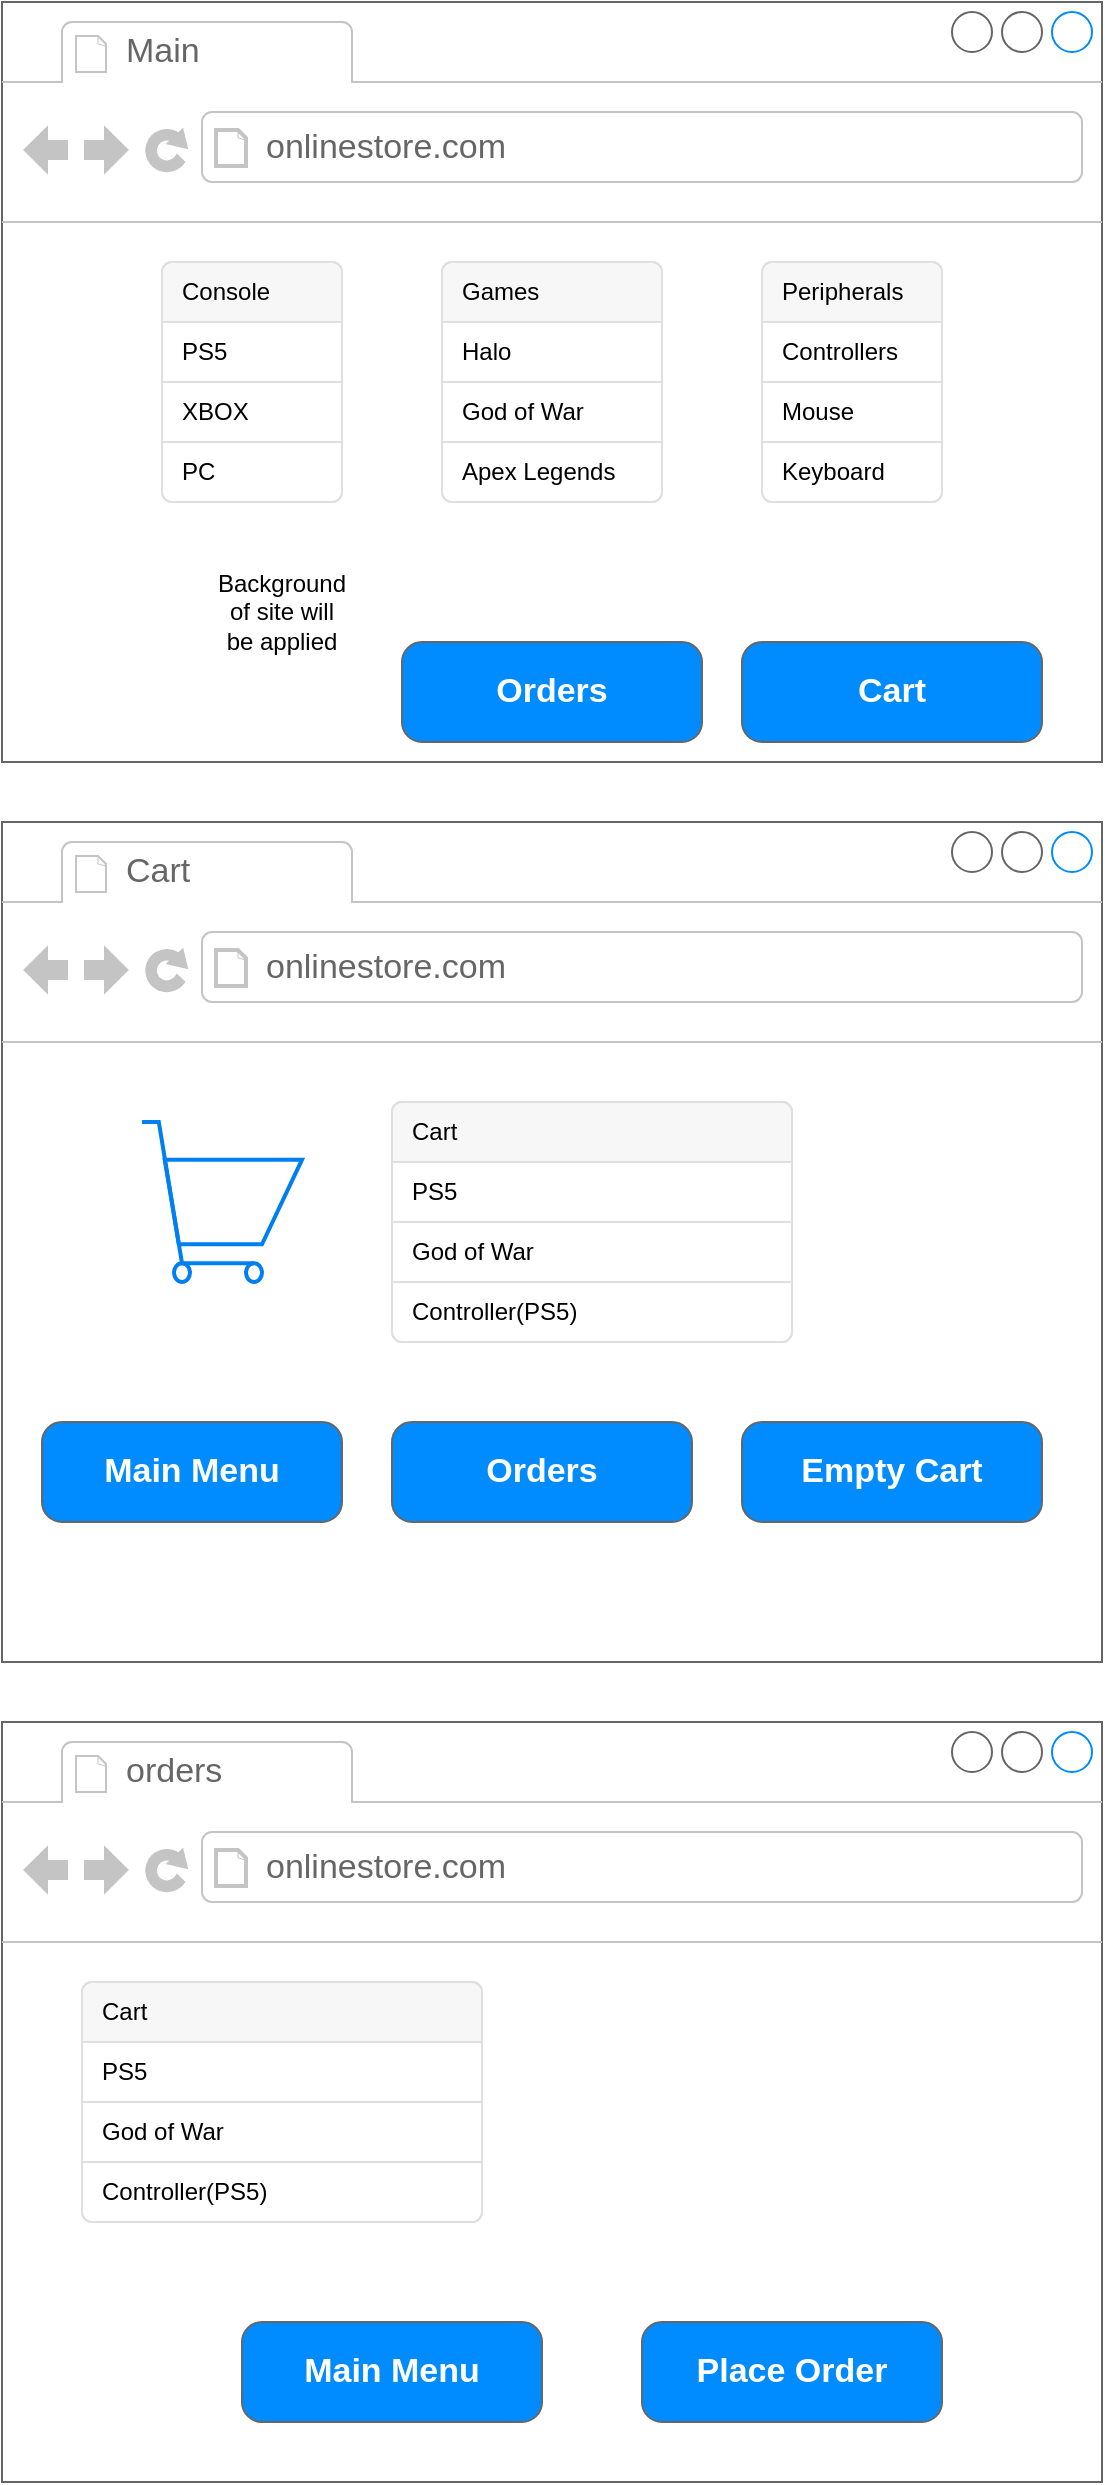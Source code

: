 <mxfile version="19.0.3" type="device"><diagram id="bdQDHCfaANKJ4uGLC794" name="Page-1"><mxGraphModel dx="767" dy="865" grid="1" gridSize="10" guides="1" tooltips="1" connect="1" arrows="1" fold="1" page="1" pageScale="1" pageWidth="850" pageHeight="1100" math="0" shadow="0"><root><mxCell id="0"/><mxCell id="1" parent="0"/><mxCell id="abV6KO44ipucHW8hmauJ-1" value="" style="strokeWidth=1;shadow=0;dashed=0;align=center;html=1;shape=mxgraph.mockup.containers.browserWindow;rSize=0;strokeColor=#666666;strokeColor2=#008cff;strokeColor3=#c4c4c4;mainText=,;recursiveResize=0;" vertex="1" parent="1"><mxGeometry x="120" y="40" width="550" height="380" as="geometry"/></mxCell><mxCell id="abV6KO44ipucHW8hmauJ-2" value="Main" style="strokeWidth=1;shadow=0;dashed=0;align=center;html=1;shape=mxgraph.mockup.containers.anchor;fontSize=17;fontColor=#666666;align=left;" vertex="1" parent="abV6KO44ipucHW8hmauJ-1"><mxGeometry x="60" y="12" width="110" height="26" as="geometry"/></mxCell><mxCell id="abV6KO44ipucHW8hmauJ-3" value="onlinestore.com" style="strokeWidth=1;shadow=0;dashed=0;align=center;html=1;shape=mxgraph.mockup.containers.anchor;rSize=0;fontSize=17;fontColor=#666666;align=left;" vertex="1" parent="abV6KO44ipucHW8hmauJ-1"><mxGeometry x="130" y="60" width="250" height="26" as="geometry"/></mxCell><mxCell id="abV6KO44ipucHW8hmauJ-27" value="" style="html=1;shadow=0;dashed=0;shape=mxgraph.bootstrap.rrect;rSize=5;strokeColor=#DFDFDF;html=1;whiteSpace=wrap;fillColor=#FFFFFF;fontColor=#000000;" vertex="1" parent="abV6KO44ipucHW8hmauJ-1"><mxGeometry x="380" y="130" width="90" height="120" as="geometry"/></mxCell><mxCell id="abV6KO44ipucHW8hmauJ-28" value="Peripherals" style="html=1;shadow=0;dashed=0;shape=mxgraph.bootstrap.topButton;strokeColor=inherit;fillColor=#F7F7F7;rSize=5;perimeter=none;whiteSpace=wrap;resizeWidth=1;align=left;spacing=10;" vertex="1" parent="abV6KO44ipucHW8hmauJ-27"><mxGeometry width="90" height="30" relative="1" as="geometry"/></mxCell><mxCell id="abV6KO44ipucHW8hmauJ-29" value="Controllers" style="strokeColor=inherit;fillColor=inherit;gradientColor=inherit;fontColor=inherit;html=1;shadow=0;dashed=0;perimeter=none;whiteSpace=wrap;resizeWidth=1;align=left;spacing=10;" vertex="1" parent="abV6KO44ipucHW8hmauJ-27"><mxGeometry width="90" height="30" relative="1" as="geometry"><mxPoint y="30" as="offset"/></mxGeometry></mxCell><mxCell id="abV6KO44ipucHW8hmauJ-30" value="Mouse" style="strokeColor=inherit;fillColor=inherit;gradientColor=inherit;fontColor=inherit;html=1;shadow=0;dashed=0;perimeter=none;whiteSpace=wrap;resizeWidth=1;align=left;spacing=10;" vertex="1" parent="abV6KO44ipucHW8hmauJ-27"><mxGeometry width="90" height="30" relative="1" as="geometry"><mxPoint y="60" as="offset"/></mxGeometry></mxCell><mxCell id="abV6KO44ipucHW8hmauJ-31" value="Keyboard" style="strokeColor=inherit;fillColor=inherit;gradientColor=inherit;fontColor=inherit;html=1;shadow=0;dashed=0;shape=mxgraph.bootstrap.bottomButton;rSize=5;perimeter=none;whiteSpace=wrap;resizeWidth=1;resizeHeight=0;align=left;spacing=10;" vertex="1" parent="abV6KO44ipucHW8hmauJ-27"><mxGeometry y="1" width="90" height="30" relative="1" as="geometry"><mxPoint y="-30" as="offset"/></mxGeometry></mxCell><mxCell id="abV6KO44ipucHW8hmauJ-9" value="" style="html=1;shadow=0;dashed=0;shape=mxgraph.bootstrap.rrect;rSize=5;strokeColor=#DFDFDF;html=1;whiteSpace=wrap;fillColor=#FFFFFF;fontColor=#000000;" vertex="1" parent="abV6KO44ipucHW8hmauJ-1"><mxGeometry x="220" y="130" width="110" height="120" as="geometry"/></mxCell><mxCell id="abV6KO44ipucHW8hmauJ-10" value="Games" style="html=1;shadow=0;dashed=0;shape=mxgraph.bootstrap.topButton;strokeColor=inherit;fillColor=#F7F7F7;rSize=5;perimeter=none;whiteSpace=wrap;resizeWidth=1;align=left;spacing=10;" vertex="1" parent="abV6KO44ipucHW8hmauJ-9"><mxGeometry width="110.0" height="30" relative="1" as="geometry"/></mxCell><mxCell id="abV6KO44ipucHW8hmauJ-11" value="Halo" style="strokeColor=inherit;fillColor=inherit;gradientColor=inherit;fontColor=inherit;html=1;shadow=0;dashed=0;perimeter=none;whiteSpace=wrap;resizeWidth=1;align=left;spacing=10;" vertex="1" parent="abV6KO44ipucHW8hmauJ-9"><mxGeometry width="110.0" height="30" relative="1" as="geometry"><mxPoint y="30" as="offset"/></mxGeometry></mxCell><mxCell id="abV6KO44ipucHW8hmauJ-12" value="God of War" style="strokeColor=inherit;fillColor=inherit;gradientColor=inherit;fontColor=inherit;html=1;shadow=0;dashed=0;perimeter=none;whiteSpace=wrap;resizeWidth=1;align=left;spacing=10;" vertex="1" parent="abV6KO44ipucHW8hmauJ-9"><mxGeometry width="110.0" height="30" relative="1" as="geometry"><mxPoint y="60" as="offset"/></mxGeometry></mxCell><mxCell id="abV6KO44ipucHW8hmauJ-13" value="Apex Legends" style="strokeColor=inherit;fillColor=inherit;gradientColor=inherit;fontColor=inherit;html=1;shadow=0;dashed=0;shape=mxgraph.bootstrap.bottomButton;rSize=5;perimeter=none;whiteSpace=wrap;resizeWidth=1;resizeHeight=0;align=left;spacing=10;" vertex="1" parent="abV6KO44ipucHW8hmauJ-9"><mxGeometry y="1" width="110.0" height="30" relative="1" as="geometry"><mxPoint y="-30" as="offset"/></mxGeometry></mxCell><mxCell id="abV6KO44ipucHW8hmauJ-4" value="" style="html=1;shadow=0;dashed=0;shape=mxgraph.bootstrap.rrect;rSize=5;strokeColor=#DFDFDF;html=1;whiteSpace=wrap;fillColor=#FFFFFF;fontColor=#000000;" vertex="1" parent="abV6KO44ipucHW8hmauJ-1"><mxGeometry x="80" y="130" width="90" height="120" as="geometry"/></mxCell><mxCell id="abV6KO44ipucHW8hmauJ-5" value="Console" style="html=1;shadow=0;dashed=0;shape=mxgraph.bootstrap.topButton;strokeColor=inherit;fillColor=#F7F7F7;rSize=5;perimeter=none;whiteSpace=wrap;resizeWidth=1;align=left;spacing=10;" vertex="1" parent="abV6KO44ipucHW8hmauJ-4"><mxGeometry width="90" height="30" relative="1" as="geometry"/></mxCell><mxCell id="abV6KO44ipucHW8hmauJ-6" value="PS5" style="strokeColor=inherit;fillColor=inherit;gradientColor=inherit;fontColor=inherit;html=1;shadow=0;dashed=0;perimeter=none;whiteSpace=wrap;resizeWidth=1;align=left;spacing=10;" vertex="1" parent="abV6KO44ipucHW8hmauJ-4"><mxGeometry width="90" height="30" relative="1" as="geometry"><mxPoint y="30" as="offset"/></mxGeometry></mxCell><mxCell id="abV6KO44ipucHW8hmauJ-7" value="XBOX" style="strokeColor=inherit;fillColor=inherit;gradientColor=inherit;fontColor=inherit;html=1;shadow=0;dashed=0;perimeter=none;whiteSpace=wrap;resizeWidth=1;align=left;spacing=10;" vertex="1" parent="abV6KO44ipucHW8hmauJ-4"><mxGeometry width="90" height="30" relative="1" as="geometry"><mxPoint y="60" as="offset"/></mxGeometry></mxCell><mxCell id="abV6KO44ipucHW8hmauJ-8" value="PC" style="strokeColor=inherit;fillColor=inherit;gradientColor=inherit;fontColor=inherit;html=1;shadow=0;dashed=0;shape=mxgraph.bootstrap.bottomButton;rSize=5;perimeter=none;whiteSpace=wrap;resizeWidth=1;resizeHeight=0;align=left;spacing=10;" vertex="1" parent="abV6KO44ipucHW8hmauJ-4"><mxGeometry y="1" width="90" height="30" relative="1" as="geometry"><mxPoint y="-30" as="offset"/></mxGeometry></mxCell><mxCell id="abV6KO44ipucHW8hmauJ-85" value="Background of site will be applied" style="text;html=1;strokeColor=none;fillColor=none;align=center;verticalAlign=middle;whiteSpace=wrap;rounded=0;" vertex="1" parent="abV6KO44ipucHW8hmauJ-1"><mxGeometry x="110" y="290" width="60" height="30" as="geometry"/></mxCell><mxCell id="abV6KO44ipucHW8hmauJ-93" value="Orders" style="strokeWidth=1;shadow=0;dashed=0;align=center;html=1;shape=mxgraph.mockup.buttons.button;strokeColor=#666666;fontColor=#ffffff;mainText=;buttonStyle=round;fontSize=17;fontStyle=1;fillColor=#008cff;whiteSpace=wrap;" vertex="1" parent="abV6KO44ipucHW8hmauJ-1"><mxGeometry x="200" y="320" width="150" height="50" as="geometry"/></mxCell><mxCell id="abV6KO44ipucHW8hmauJ-94" value="Cart" style="strokeWidth=1;shadow=0;dashed=0;align=center;html=1;shape=mxgraph.mockup.buttons.button;strokeColor=#666666;fontColor=#ffffff;mainText=;buttonStyle=round;fontSize=17;fontStyle=1;fillColor=#008cff;whiteSpace=wrap;" vertex="1" parent="abV6KO44ipucHW8hmauJ-1"><mxGeometry x="370" y="320" width="150" height="50" as="geometry"/></mxCell><mxCell id="abV6KO44ipucHW8hmauJ-32" value="" style="strokeWidth=1;shadow=0;dashed=0;align=center;html=1;shape=mxgraph.mockup.containers.browserWindow;rSize=0;strokeColor=#666666;strokeColor2=#008cff;strokeColor3=#c4c4c4;mainText=,;recursiveResize=0;" vertex="1" parent="1"><mxGeometry x="120" y="450" width="550" height="420" as="geometry"/></mxCell><mxCell id="abV6KO44ipucHW8hmauJ-33" value="Cart" style="strokeWidth=1;shadow=0;dashed=0;align=center;html=1;shape=mxgraph.mockup.containers.anchor;fontSize=17;fontColor=#666666;align=left;" vertex="1" parent="abV6KO44ipucHW8hmauJ-32"><mxGeometry x="60" y="12" width="110" height="26" as="geometry"/></mxCell><mxCell id="abV6KO44ipucHW8hmauJ-34" value="onlinestore.com" style="strokeWidth=1;shadow=0;dashed=0;align=center;html=1;shape=mxgraph.mockup.containers.anchor;rSize=0;fontSize=17;fontColor=#666666;align=left;" vertex="1" parent="abV6KO44ipucHW8hmauJ-32"><mxGeometry x="130" y="60" width="250" height="26" as="geometry"/></mxCell><mxCell id="abV6KO44ipucHW8hmauJ-50" value="" style="html=1;verticalLabelPosition=bottom;align=center;labelBackgroundColor=#ffffff;verticalAlign=top;strokeWidth=2;strokeColor=#0080F0;shadow=0;dashed=0;shape=mxgraph.ios7.icons.shopping_cart;" vertex="1" parent="abV6KO44ipucHW8hmauJ-32"><mxGeometry x="70" y="150" width="80" height="80" as="geometry"/></mxCell><mxCell id="abV6KO44ipucHW8hmauJ-76" value="Empty Cart" style="strokeWidth=1;shadow=0;dashed=0;align=center;html=1;shape=mxgraph.mockup.buttons.button;strokeColor=#666666;fontColor=#ffffff;mainText=;buttonStyle=round;fontSize=17;fontStyle=1;fillColor=#008cff;whiteSpace=wrap;" vertex="1" parent="abV6KO44ipucHW8hmauJ-32"><mxGeometry x="370" y="300" width="150" height="50" as="geometry"/></mxCell><mxCell id="abV6KO44ipucHW8hmauJ-77" value="Orders" style="strokeWidth=1;shadow=0;dashed=0;align=center;html=1;shape=mxgraph.mockup.buttons.button;strokeColor=#666666;fontColor=#ffffff;mainText=;buttonStyle=round;fontSize=17;fontStyle=1;fillColor=#008cff;whiteSpace=wrap;" vertex="1" parent="abV6KO44ipucHW8hmauJ-32"><mxGeometry x="195" y="300" width="150" height="50" as="geometry"/></mxCell><mxCell id="abV6KO44ipucHW8hmauJ-78" value="Main Menu" style="strokeWidth=1;shadow=0;dashed=0;align=center;html=1;shape=mxgraph.mockup.buttons.button;strokeColor=#666666;fontColor=#ffffff;mainText=;buttonStyle=round;fontSize=17;fontStyle=1;fillColor=#008cff;whiteSpace=wrap;" vertex="1" parent="abV6KO44ipucHW8hmauJ-32"><mxGeometry x="20" y="300" width="150" height="50" as="geometry"/></mxCell><mxCell id="abV6KO44ipucHW8hmauJ-79" value="" style="html=1;shadow=0;dashed=0;shape=mxgraph.bootstrap.rrect;rSize=5;strokeColor=#DFDFDF;html=1;whiteSpace=wrap;fillColor=#FFFFFF;fontColor=#000000;" vertex="1" parent="abV6KO44ipucHW8hmauJ-32"><mxGeometry x="195" y="140" width="200" height="120" as="geometry"/></mxCell><mxCell id="abV6KO44ipucHW8hmauJ-80" value="Cart" style="html=1;shadow=0;dashed=0;shape=mxgraph.bootstrap.topButton;strokeColor=inherit;fillColor=#F7F7F7;rSize=5;perimeter=none;whiteSpace=wrap;resizeWidth=1;align=left;spacing=10;" vertex="1" parent="abV6KO44ipucHW8hmauJ-79"><mxGeometry width="200" height="30" relative="1" as="geometry"/></mxCell><mxCell id="abV6KO44ipucHW8hmauJ-81" value="PS5" style="strokeColor=inherit;fillColor=inherit;gradientColor=inherit;fontColor=inherit;html=1;shadow=0;dashed=0;perimeter=none;whiteSpace=wrap;resizeWidth=1;align=left;spacing=10;" vertex="1" parent="abV6KO44ipucHW8hmauJ-79"><mxGeometry width="200" height="30" relative="1" as="geometry"><mxPoint y="30" as="offset"/></mxGeometry></mxCell><mxCell id="abV6KO44ipucHW8hmauJ-82" value="God of War" style="strokeColor=inherit;fillColor=inherit;gradientColor=inherit;fontColor=inherit;html=1;shadow=0;dashed=0;perimeter=none;whiteSpace=wrap;resizeWidth=1;align=left;spacing=10;" vertex="1" parent="abV6KO44ipucHW8hmauJ-79"><mxGeometry width="200" height="30" relative="1" as="geometry"><mxPoint y="60" as="offset"/></mxGeometry></mxCell><mxCell id="abV6KO44ipucHW8hmauJ-83" value="Controller(PS5)" style="strokeColor=inherit;fillColor=inherit;gradientColor=inherit;fontColor=inherit;html=1;shadow=0;dashed=0;shape=mxgraph.bootstrap.bottomButton;rSize=5;perimeter=none;whiteSpace=wrap;resizeWidth=1;resizeHeight=0;align=left;spacing=10;" vertex="1" parent="abV6KO44ipucHW8hmauJ-79"><mxGeometry y="1" width="200" height="30" relative="1" as="geometry"><mxPoint y="-30" as="offset"/></mxGeometry></mxCell><mxCell id="abV6KO44ipucHW8hmauJ-57" value="" style="strokeWidth=1;shadow=0;dashed=0;align=center;html=1;shape=mxgraph.mockup.containers.browserWindow;rSize=0;strokeColor=#666666;strokeColor2=#008cff;strokeColor3=#c4c4c4;mainText=,;recursiveResize=0;" vertex="1" parent="1"><mxGeometry x="120" y="900" width="550" height="380" as="geometry"/></mxCell><mxCell id="abV6KO44ipucHW8hmauJ-58" value="orders" style="strokeWidth=1;shadow=0;dashed=0;align=center;html=1;shape=mxgraph.mockup.containers.anchor;fontSize=17;fontColor=#666666;align=left;" vertex="1" parent="abV6KO44ipucHW8hmauJ-57"><mxGeometry x="60" y="12" width="110" height="26" as="geometry"/></mxCell><mxCell id="abV6KO44ipucHW8hmauJ-59" value="onlinestore.com" style="strokeWidth=1;shadow=0;dashed=0;align=center;html=1;shape=mxgraph.mockup.containers.anchor;rSize=0;fontSize=17;fontColor=#666666;align=left;" vertex="1" parent="abV6KO44ipucHW8hmauJ-57"><mxGeometry x="130" y="60" width="250" height="26" as="geometry"/></mxCell><mxCell id="abV6KO44ipucHW8hmauJ-70" value="" style="html=1;shadow=0;dashed=0;shape=mxgraph.bootstrap.rrect;rSize=5;strokeColor=#DFDFDF;html=1;whiteSpace=wrap;fillColor=#FFFFFF;fontColor=#000000;" vertex="1" parent="abV6KO44ipucHW8hmauJ-57"><mxGeometry x="40" y="130" width="200" height="120" as="geometry"/></mxCell><mxCell id="abV6KO44ipucHW8hmauJ-71" value="Cart" style="html=1;shadow=0;dashed=0;shape=mxgraph.bootstrap.topButton;strokeColor=inherit;fillColor=#F7F7F7;rSize=5;perimeter=none;whiteSpace=wrap;resizeWidth=1;align=left;spacing=10;" vertex="1" parent="abV6KO44ipucHW8hmauJ-70"><mxGeometry width="200" height="30" relative="1" as="geometry"/></mxCell><mxCell id="abV6KO44ipucHW8hmauJ-72" value="PS5" style="strokeColor=inherit;fillColor=inherit;gradientColor=inherit;fontColor=inherit;html=1;shadow=0;dashed=0;perimeter=none;whiteSpace=wrap;resizeWidth=1;align=left;spacing=10;" vertex="1" parent="abV6KO44ipucHW8hmauJ-70"><mxGeometry width="200" height="30" relative="1" as="geometry"><mxPoint y="30" as="offset"/></mxGeometry></mxCell><mxCell id="abV6KO44ipucHW8hmauJ-73" value="God of War" style="strokeColor=inherit;fillColor=inherit;gradientColor=inherit;fontColor=inherit;html=1;shadow=0;dashed=0;perimeter=none;whiteSpace=wrap;resizeWidth=1;align=left;spacing=10;" vertex="1" parent="abV6KO44ipucHW8hmauJ-70"><mxGeometry width="200" height="30" relative="1" as="geometry"><mxPoint y="60" as="offset"/></mxGeometry></mxCell><mxCell id="abV6KO44ipucHW8hmauJ-74" value="Controller(PS5)" style="strokeColor=inherit;fillColor=inherit;gradientColor=inherit;fontColor=inherit;html=1;shadow=0;dashed=0;shape=mxgraph.bootstrap.bottomButton;rSize=5;perimeter=none;whiteSpace=wrap;resizeWidth=1;resizeHeight=0;align=left;spacing=10;" vertex="1" parent="abV6KO44ipucHW8hmauJ-70"><mxGeometry y="1" width="200" height="30" relative="1" as="geometry"><mxPoint y="-30" as="offset"/></mxGeometry></mxCell><mxCell id="abV6KO44ipucHW8hmauJ-75" value="Place Order" style="strokeWidth=1;shadow=0;dashed=0;align=center;html=1;shape=mxgraph.mockup.buttons.button;strokeColor=#666666;fontColor=#ffffff;mainText=;buttonStyle=round;fontSize=17;fontStyle=1;fillColor=#008cff;whiteSpace=wrap;" vertex="1" parent="abV6KO44ipucHW8hmauJ-57"><mxGeometry x="320" y="300" width="150" height="50" as="geometry"/></mxCell><mxCell id="abV6KO44ipucHW8hmauJ-84" value="Main Menu" style="strokeWidth=1;shadow=0;dashed=0;align=center;html=1;shape=mxgraph.mockup.buttons.button;strokeColor=#666666;fontColor=#ffffff;mainText=;buttonStyle=round;fontSize=17;fontStyle=1;fillColor=#008cff;whiteSpace=wrap;" vertex="1" parent="abV6KO44ipucHW8hmauJ-57"><mxGeometry x="120" y="300" width="150" height="50" as="geometry"/></mxCell></root></mxGraphModel></diagram></mxfile>